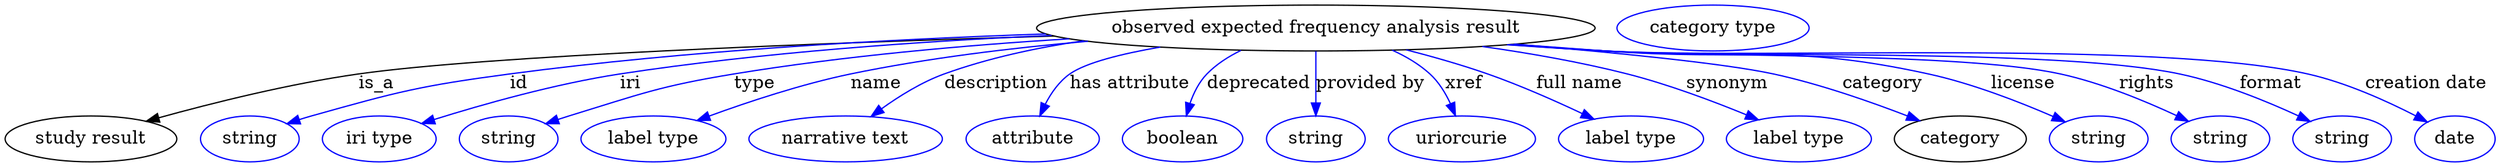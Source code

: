 digraph {
	graph [bb="0,0,1940.1,123"];
	node [label="\N"];
	"observed expected frequency analysis result"	[height=0.5,
		label="observed expected frequency analysis result",
		pos="1020.9,105",
		width=6.0481];
	"study result"	[height=0.5,
		pos="66.944,18",
		width=1.8596];
	"observed expected frequency analysis result" -> "study result"	[label=is_a,
		lp="288.94,61.5",
		pos="e,109.91,31.849 816.42,98.741 632.23,93.21 375.47,83.309 274.94,69 221.33,61.368 161.31,46.21 119.58,34.574"];
	id	[color=blue,
		height=0.5,
		label=string,
		pos="189.94,18",
		width=1.0652];
	"observed expected frequency analysis result" -> id	[color=blue,
		label=id,
		lp="399.94,61.5",
		pos="e,218.94,29.954 810.49,100.36 688.18,96.229 531.35,87.479 392.94,69 323.13,59.679 305.73,55.131 237.94,36 234.84,35.124 231.64,34.151 \
228.45,33.129",
		style=solid];
	iri	[color=blue,
		height=0.5,
		label="iri type",
		pos="290.94,18",
		width=1.2277];
	"observed expected frequency analysis result" -> iri	[color=blue,
		label=iri,
		lp="486.94,61.5",
		pos="e,324.11,30.135 814.44,99.248 712.92,94.734 589.03,85.973 478.94,69 428.23,61.181 371.5,45.033 333.75,33.196",
		style=solid];
	type	[color=blue,
		height=0.5,
		label=string,
		pos="391.94,18",
		width=1.0652];
	"observed expected frequency analysis result" -> type	[color=blue,
		label=type,
		lp="583.94,61.5",
		pos="e,420.88,29.962 828.57,96.516 747.71,91.464 652.87,83.035 567.94,69 509.56,59.351 495.5,53.418 438.94,36 436.18,35.15 433.35,34.234 \
430.5,33.283",
		style=solid];
	name	[color=blue,
		height=0.5,
		label="label type",
		pos="504.94,18",
		width=1.5707];
	"observed expected frequency analysis result" -> name	[color=blue,
		label=name,
		lp="678.94,61.5",
		pos="e,538.92,32.4 843.03,94.545 784.03,89.358 718.29,81.349 658.94,69 620.83,61.068 578.87,47.082 548.4,35.916",
		style=solid];
	description	[color=blue,
		height=0.5,
		label="narrative text",
		pos="654.94,18",
		width=2.0943];
	"observed expected frequency analysis result" -> description	[color=blue,
		label=description,
		lp="771.44,61.5",
		pos="e,674.52,35.569 838.85,95.036 802.38,89.643 764.87,81.424 730.94,69 713.63,62.659 696.3,51.7 682.57,41.656",
		style=solid];
	"has attribute"	[color=blue,
		height=0.5,
		label=attribute,
		pos="799.94,18",
		width=1.4443];
	"observed expected frequency analysis result" -> "has attribute"	[color=blue,
		label="has attribute",
		lp="875.94,61.5",
		pos="e,805.53,36 899.44,90.042 869,84.737 841.45,77.793 828.94,69 820.62,63.151 814.35,54.097 809.8,45.293",
		style=solid];
	deprecated	[color=blue,
		height=0.5,
		label=boolean,
		pos="916.94,18",
		width=1.2999];
	"observed expected frequency analysis result" -> deprecated	[color=blue,
		label=deprecated,
		lp="976.44,61.5",
		pos="e,919.86,36.167 962.56,87.469 952.78,82.714 943.4,76.664 935.94,69 929.78,62.659 925.57,54.114 922.71,45.882",
		style=solid];
	"provided by"	[color=blue,
		height=0.5,
		label=string,
		pos="1019.9,18",
		width=1.0652];
	"observed expected frequency analysis result" -> "provided by"	[color=blue,
		label="provided by",
		lp="1063.4,61.5",
		pos="e,1020.1,36.175 1020.7,86.799 1020.6,75.163 1020.4,59.548 1020.3,46.237",
		style=solid];
	xref	[color=blue,
		height=0.5,
		label=uriorcurie,
		pos="1133.9,18",
		width=1.5887];
	"observed expected frequency analysis result" -> xref	[color=blue,
		label=xref,
		lp="1135.4,61.5",
		pos="e,1129.2,36.258 1081.1,87.534 1091.5,82.76 1101.7,76.687 1109.9,69 1116.7,62.686 1121.8,54.045 1125.5,45.723",
		style=solid];
	"full name"	[color=blue,
		height=0.5,
		label="label type",
		pos="1265.9,18",
		width=1.5707];
	"observed expected frequency analysis result" -> "full name"	[color=blue,
		label="full name",
		lp="1225.4,61.5",
		pos="e,1237,33.488 1090.6,87.94 1111.2,82.583 1133.7,76.138 1153.9,69 1179.1,60.128 1206.5,47.945 1227.9,37.827",
		style=solid];
	synonym	[color=blue,
		height=0.5,
		label="label type",
		pos="1396.9,18",
		width=1.5707];
	"observed expected frequency analysis result" -> synonym	[color=blue,
		label=synonym,
		lp="1340.9,61.5",
		pos="e,1365.3,32.985 1150.4,90.478 1187.1,85.244 1226.9,78.23 1262.9,69 1294.8,60.844 1329.6,47.728 1355.8,36.975",
		style=solid];
	category	[height=0.5,
		pos="1522.9,18",
		width=1.4263];
	"observed expected frequency analysis result" -> category	[color=blue,
		label=category,
		lp="1462.4,61.5",
		pos="e,1491.4,32.202 1175.9,92.32 1253.6,85.746 1339.1,77.226 1376.9,69 1413.3,61.103 1453.1,47.07 1482,35.876",
		style=solid];
	license	[color=blue,
		height=0.5,
		label=string,
		pos="1630.9,18",
		width=1.0652];
	"observed expected frequency analysis result" -> license	[color=blue,
		label=license,
		lp="1571.9,61.5",
		pos="e,1604.6,31.482 1175.6,92.292 1199.5,90.505 1223.9,88.694 1246.9,87 1358.5,78.805 1388.7,92.926 1497.9,69 1532.1,61.527 1569.1,47.022 \
1595.4,35.552",
		style=solid];
	rights	[color=blue,
		height=0.5,
		label=string,
		pos="1725.9,18",
		width=1.0652];
	"observed expected frequency analysis result" -> rights	[color=blue,
		label=rights,
		lp="1668.4,61.5",
		pos="e,1700.9,31.898 1172.9,92.064 1197.6,90.265 1223,88.51 1246.9,87 1325.6,82.045 1524,85.855 1600.9,69 1632.8,62.024 1667,47.806 1691.6,\
36.309",
		style=solid];
	format	[color=blue,
		height=0.5,
		label=string,
		pos="1820.9,18",
		width=1.0652];
	"observed expected frequency analysis result" -> format	[color=blue,
		label=format,
		lp="1765.4,61.5",
		pos="e,1795.9,31.75 1171.3,91.952 1196.6,90.142 1222.5,88.412 1246.9,87 1346.2,81.271 1596.7,89.496 1693.9,69 1726.6,62.112 1761.8,47.646 \
1786.9,36.037",
		style=solid];
	"creation date"	[color=blue,
		height=0.5,
		label=date,
		pos="1908.9,18",
		width=0.86659];
	"observed expected frequency analysis result" -> "creation date"	[color=blue,
		label="creation date",
		lp="1886.4,61.5",
		pos="e,1887.3,31.365 1170.1,91.884 1195.7,90.06 1222.1,88.343 1246.9,87 1368.4,80.437 1675.3,95.721 1793.9,69 1823.9,62.262 1855.7,47.798 \
1878.2,36.153",
		style=solid];
	"named thing_category"	[color=blue,
		height=0.5,
		label="category type",
		pos="1330.9,105",
		width=2.0762];
}
